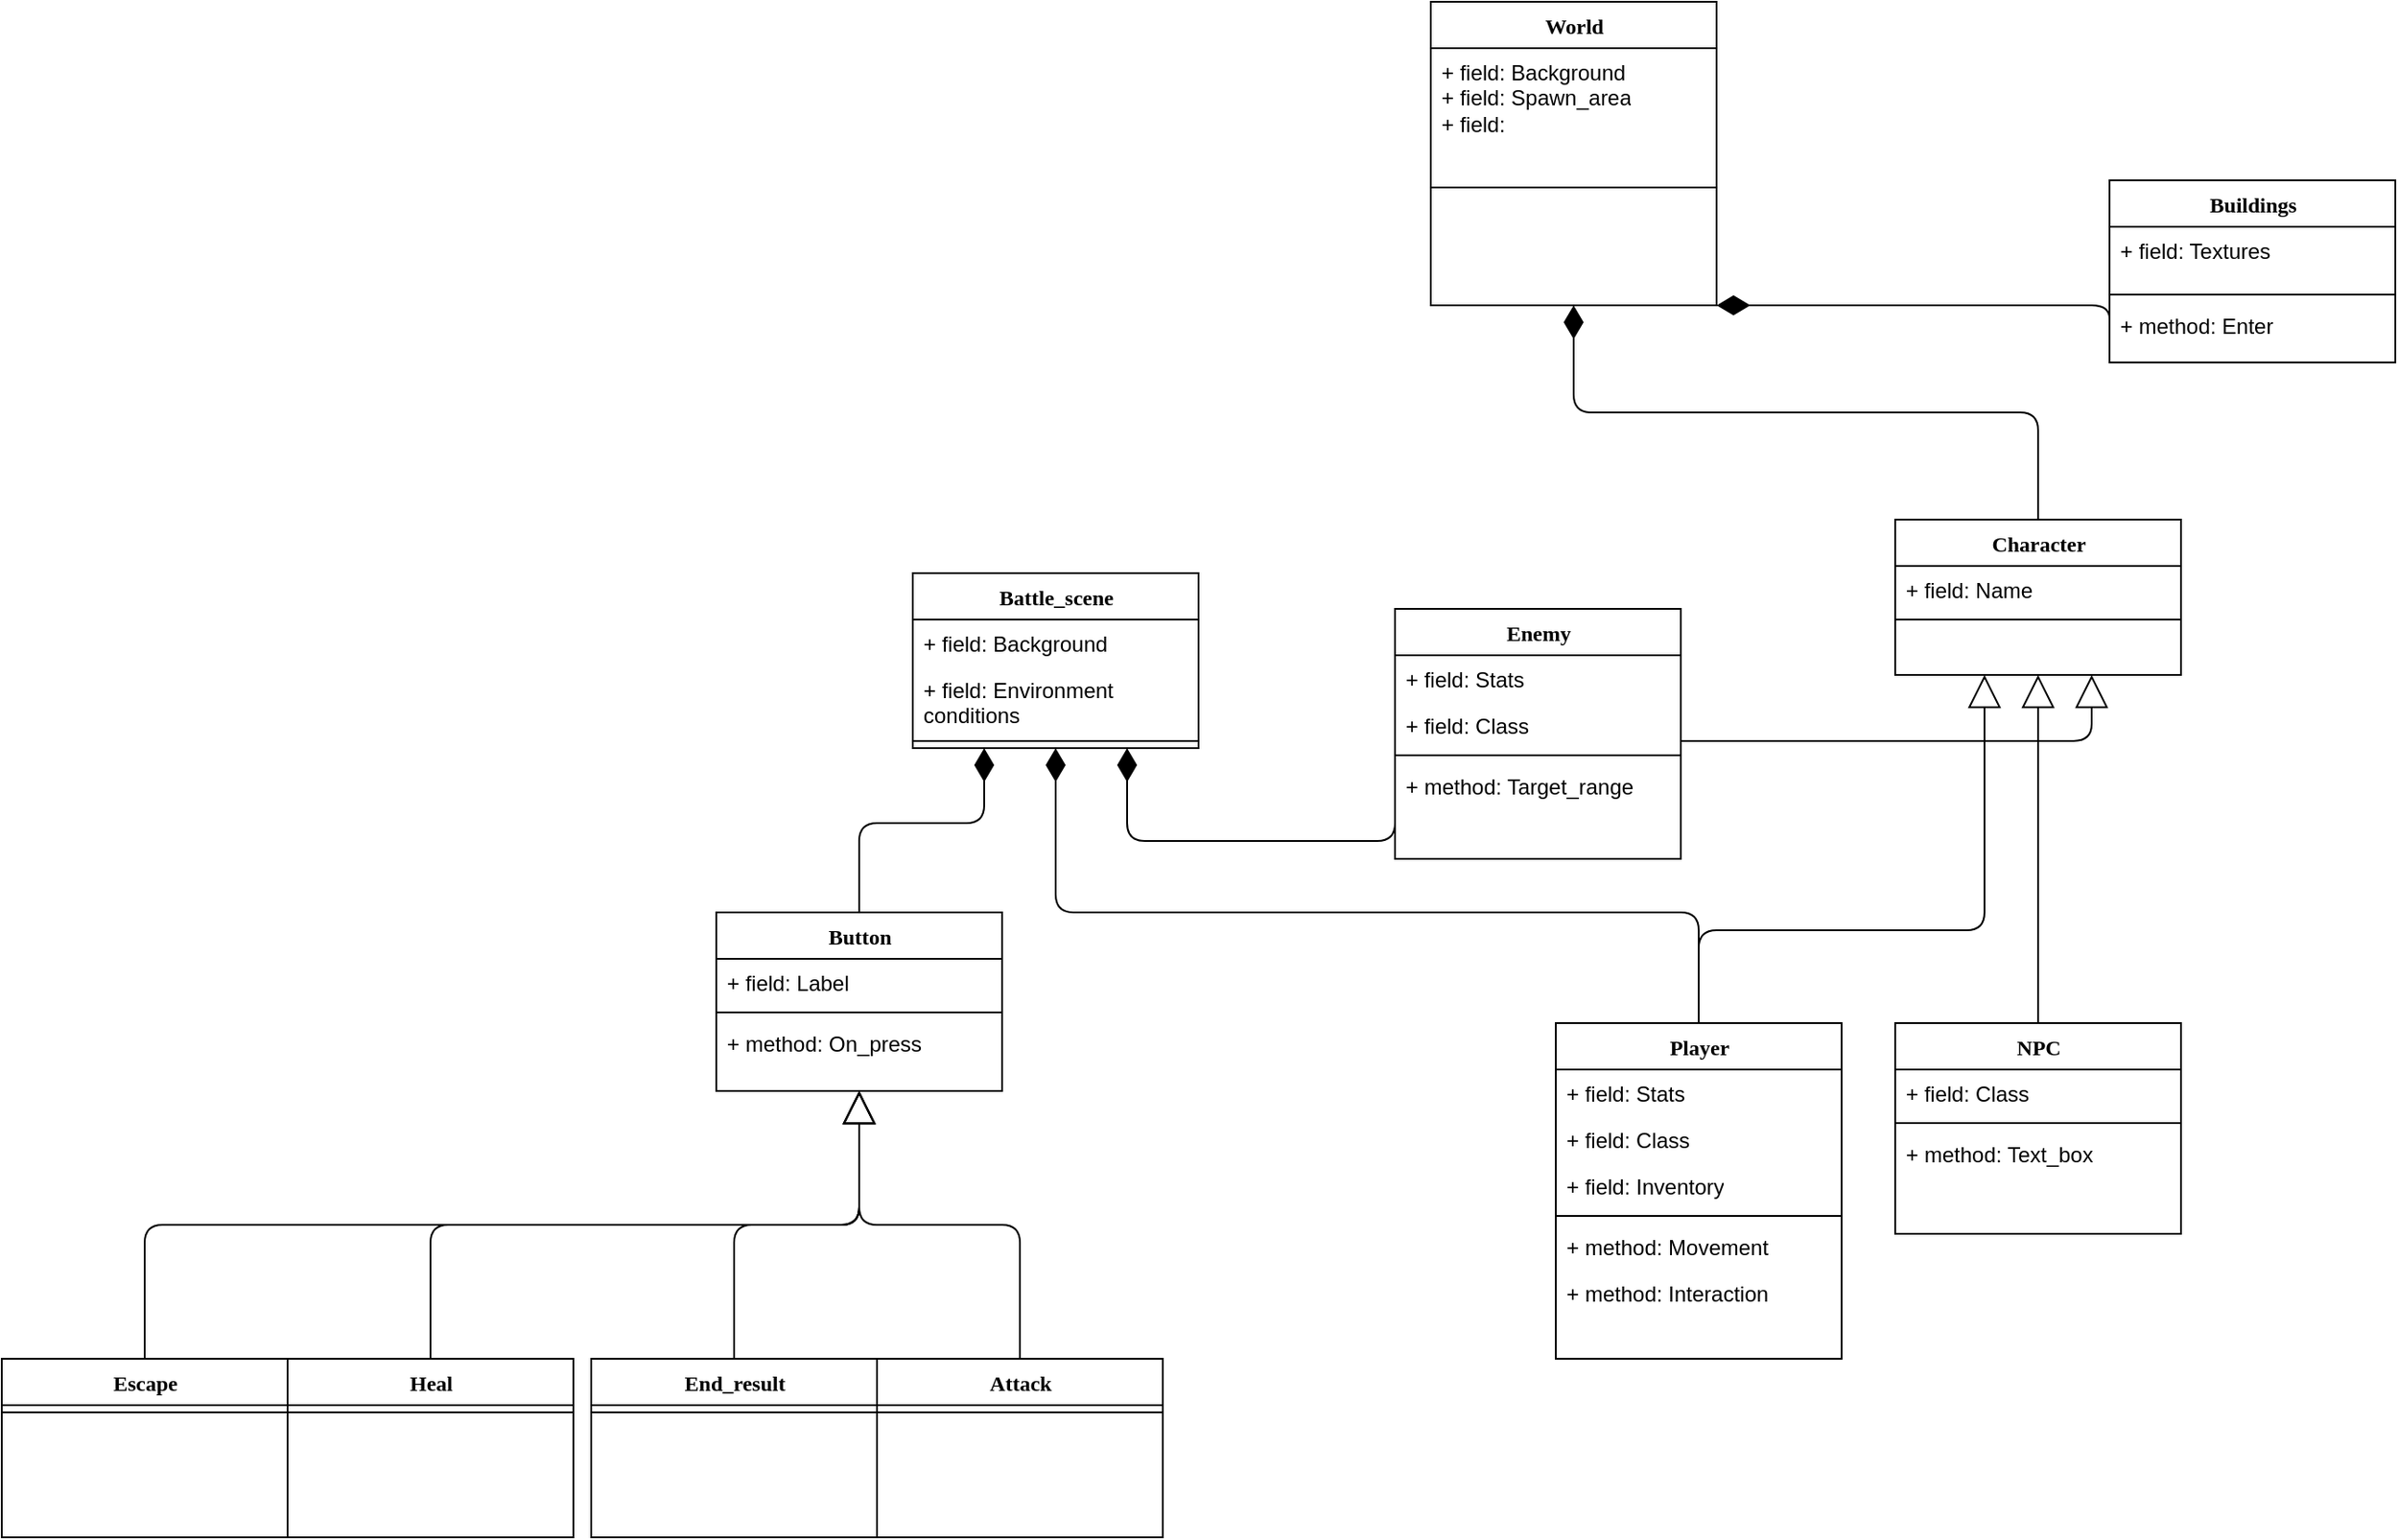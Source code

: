 <mxfile version="20.6.0" type="github"><diagram name="Page-1" id="9f46799a-70d6-7492-0946-bef42562c5a5"><mxGraphModel dx="3162" dy="1949" grid="1" gridSize="10" guides="1" tooltips="1" connect="1" arrows="1" fold="1" page="1" pageScale="1" pageWidth="1100" pageHeight="850" background="none" math="0" shadow="0"><root><mxCell id="0"/><mxCell id="1" parent="0"/><mxCell id="iM10cXqAYJqQdUSXMNyS-48" style="edgeStyle=elbowEdgeStyle;rounded=1;orthogonalLoop=1;jettySize=auto;elbow=vertical;html=1;exitX=0.5;exitY=0;exitDx=0;exitDy=0;endArrow=diamondThin;endFill=1;startSize=8;endSize=16;" parent="1" source="78961159f06e98e8-43" target="iM10cXqAYJqQdUSXMNyS-45" edge="1"><mxGeometry relative="1" as="geometry"/></mxCell><mxCell id="78961159f06e98e8-43" value="Character" style="swimlane;html=1;fontStyle=1;align=center;verticalAlign=top;childLayout=stackLayout;horizontal=1;startSize=26;horizontalStack=0;resizeParent=1;resizeLast=0;collapsible=1;marginBottom=0;swimlaneFillColor=#ffffff;rounded=0;shadow=0;comic=0;labelBackgroundColor=none;strokeWidth=1;fillColor=none;fontFamily=Verdana;fontSize=12" parent="1" vertex="1"><mxGeometry x="740" y="200" width="160" height="87" as="geometry"/></mxCell><mxCell id="78961159f06e98e8-44" value="+ field: Name" style="text;html=1;strokeColor=none;fillColor=none;align=left;verticalAlign=top;spacingLeft=4;spacingRight=4;whiteSpace=wrap;overflow=hidden;rotatable=0;points=[[0,0.5],[1,0.5]];portConstraint=eastwest;" parent="78961159f06e98e8-43" vertex="1"><mxGeometry y="26" width="160" height="26" as="geometry"/></mxCell><mxCell id="78961159f06e98e8-51" value="" style="line;html=1;strokeWidth=1;fillColor=none;align=left;verticalAlign=middle;spacingTop=-1;spacingLeft=3;spacingRight=3;rotatable=0;labelPosition=right;points=[];portConstraint=eastwest;" parent="78961159f06e98e8-43" vertex="1"><mxGeometry y="52" width="160" height="8" as="geometry"/></mxCell><mxCell id="iM10cXqAYJqQdUSXMNyS-22" value="" style="edgeStyle=elbowEdgeStyle;rounded=1;orthogonalLoop=1;jettySize=auto;html=1;endArrow=block;endFill=0;endSize=16;startSize=8;elbow=vertical;exitX=0.5;exitY=0;exitDx=0;exitDy=0;" parent="1" source="iM10cXqAYJqQdUSXMNyS-9" target="78961159f06e98e8-56" edge="1"><mxGeometry relative="1" as="geometry"/></mxCell><mxCell id="iM10cXqAYJqQdUSXMNyS-39" style="edgeStyle=elbowEdgeStyle;rounded=1;orthogonalLoop=1;jettySize=auto;elbow=vertical;html=1;endArrow=block;endFill=0;startSize=8;endSize=16;entryX=0.5;entryY=1;entryDx=0;entryDy=0;" parent="1" source="iM10cXqAYJqQdUSXMNyS-35" target="78961159f06e98e8-56" edge="1"><mxGeometry relative="1" as="geometry"/></mxCell><mxCell id="iM10cXqAYJqQdUSXMNyS-44" style="edgeStyle=elbowEdgeStyle;rounded=1;orthogonalLoop=1;jettySize=auto;elbow=vertical;html=1;endArrow=block;endFill=0;startSize=8;endSize=16;entryX=0.5;entryY=1;entryDx=0;entryDy=0;" parent="1" source="iM10cXqAYJqQdUSXMNyS-40" target="78961159f06e98e8-56" edge="1"><mxGeometry relative="1" as="geometry"/></mxCell><mxCell id="78961159f06e98e8-56" value="Button" style="swimlane;html=1;fontStyle=1;align=center;verticalAlign=top;childLayout=stackLayout;horizontal=1;startSize=26;horizontalStack=0;resizeParent=1;resizeLast=0;collapsible=1;marginBottom=0;swimlaneFillColor=#ffffff;rounded=0;shadow=0;comic=0;labelBackgroundColor=none;strokeWidth=1;fillColor=none;fontFamily=Verdana;fontSize=12" parent="1" vertex="1"><mxGeometry x="80" y="420" width="160" height="100" as="geometry"/></mxCell><mxCell id="78961159f06e98e8-57" value="+ field: Label" style="text;html=1;strokeColor=none;fillColor=none;align=left;verticalAlign=top;spacingLeft=4;spacingRight=4;whiteSpace=wrap;overflow=hidden;rotatable=0;points=[[0,0.5],[1,0.5]];portConstraint=eastwest;" parent="78961159f06e98e8-56" vertex="1"><mxGeometry y="26" width="160" height="26" as="geometry"/></mxCell><mxCell id="78961159f06e98e8-64" value="" style="line;html=1;strokeWidth=1;fillColor=none;align=left;verticalAlign=middle;spacingTop=-1;spacingLeft=3;spacingRight=3;rotatable=0;labelPosition=right;points=[];portConstraint=eastwest;" parent="78961159f06e98e8-56" vertex="1"><mxGeometry y="52" width="160" height="8" as="geometry"/></mxCell><mxCell id="78961159f06e98e8-65" value="+ method: On_press" style="text;html=1;strokeColor=none;fillColor=none;align=left;verticalAlign=top;spacingLeft=4;spacingRight=4;whiteSpace=wrap;overflow=hidden;rotatable=0;points=[[0,0.5],[1,0.5]];portConstraint=eastwest;" parent="78961159f06e98e8-56" vertex="1"><mxGeometry y="60" width="160" height="26" as="geometry"/></mxCell><mxCell id="78961159f06e98e8-130" style="edgeStyle=elbowEdgeStyle;html=1;labelBackgroundColor=none;startFill=0;startSize=8;endArrow=diamondThin;endFill=1;endSize=16;fontFamily=Verdana;fontSize=12;elbow=vertical;" parent="1" source="78961159f06e98e8-82" target="78961159f06e98e8-69" edge="1"><mxGeometry relative="1" as="geometry"><Array as="points"><mxPoint x="450" y="420"/></Array></mxGeometry></mxCell><mxCell id="78961159f06e98e8-69" value="Battle_scene" style="swimlane;html=1;fontStyle=1;align=center;verticalAlign=top;childLayout=stackLayout;horizontal=1;startSize=26;horizontalStack=0;resizeParent=1;resizeLast=0;collapsible=1;marginBottom=0;swimlaneFillColor=#ffffff;rounded=0;shadow=0;comic=0;labelBackgroundColor=none;strokeWidth=1;fillColor=none;fontFamily=Verdana;fontSize=12" parent="1" vertex="1"><mxGeometry x="190" y="230" width="160" height="98" as="geometry"/></mxCell><mxCell id="78961159f06e98e8-70" value="+ field: Background" style="text;html=1;strokeColor=none;fillColor=none;align=left;verticalAlign=top;spacingLeft=4;spacingRight=4;whiteSpace=wrap;overflow=hidden;rotatable=0;points=[[0,0.5],[1,0.5]];portConstraint=eastwest;" parent="78961159f06e98e8-69" vertex="1"><mxGeometry y="26" width="160" height="26" as="geometry"/></mxCell><mxCell id="78961159f06e98e8-71" value="+ field: Environment conditions" style="text;html=1;strokeColor=none;fillColor=none;align=left;verticalAlign=top;spacingLeft=4;spacingRight=4;whiteSpace=wrap;overflow=hidden;rotatable=0;points=[[0,0.5],[1,0.5]];portConstraint=eastwest;" parent="78961159f06e98e8-69" vertex="1"><mxGeometry y="52" width="160" height="38" as="geometry"/></mxCell><mxCell id="78961159f06e98e8-77" value="" style="line;html=1;strokeWidth=1;fillColor=none;align=left;verticalAlign=middle;spacingTop=-1;spacingLeft=3;spacingRight=3;rotatable=0;labelPosition=right;points=[];portConstraint=eastwest;" parent="78961159f06e98e8-69" vertex="1"><mxGeometry y="90" width="160" height="8" as="geometry"/></mxCell><mxCell id="78961159f06e98e8-128" style="edgeStyle=orthogonalEdgeStyle;html=1;labelBackgroundColor=none;startFill=0;startSize=8;endArrow=block;endFill=0;endSize=16;fontFamily=Verdana;fontSize=12;" parent="1" source="78961159f06e98e8-82" target="78961159f06e98e8-43" edge="1"><mxGeometry relative="1" as="geometry"><Array as="points"><mxPoint x="630" y="430"/><mxPoint x="790" y="430"/></Array></mxGeometry></mxCell><mxCell id="78961159f06e98e8-82" value="Player" style="swimlane;html=1;fontStyle=1;align=center;verticalAlign=top;childLayout=stackLayout;horizontal=1;startSize=26;horizontalStack=0;resizeParent=1;resizeLast=0;collapsible=1;marginBottom=0;swimlaneFillColor=#ffffff;rounded=0;shadow=0;comic=0;labelBackgroundColor=none;strokeWidth=1;fillColor=none;fontFamily=Verdana;fontSize=12" parent="1" vertex="1"><mxGeometry x="550" y="482" width="160" height="188" as="geometry"/></mxCell><mxCell id="78961159f06e98e8-83" value="+ field: Stats" style="text;html=1;strokeColor=none;fillColor=none;align=left;verticalAlign=top;spacingLeft=4;spacingRight=4;whiteSpace=wrap;overflow=hidden;rotatable=0;points=[[0,0.5],[1,0.5]];portConstraint=eastwest;" parent="78961159f06e98e8-82" vertex="1"><mxGeometry y="26" width="160" height="26" as="geometry"/></mxCell><mxCell id="78961159f06e98e8-84" value="&lt;div&gt;+ field: Class&lt;/div&gt;&lt;div&gt;&lt;br&gt;&lt;/div&gt;" style="text;html=1;strokeColor=none;fillColor=none;align=left;verticalAlign=top;spacingLeft=4;spacingRight=4;whiteSpace=wrap;overflow=hidden;rotatable=0;points=[[0,0.5],[1,0.5]];portConstraint=eastwest;" parent="78961159f06e98e8-82" vertex="1"><mxGeometry y="52" width="160" height="26" as="geometry"/></mxCell><mxCell id="78961159f06e98e8-85" value="+ field: Inventory" style="text;html=1;strokeColor=none;fillColor=none;align=left;verticalAlign=top;spacingLeft=4;spacingRight=4;whiteSpace=wrap;overflow=hidden;rotatable=0;points=[[0,0.5],[1,0.5]];portConstraint=eastwest;" parent="78961159f06e98e8-82" vertex="1"><mxGeometry y="78" width="160" height="26" as="geometry"/></mxCell><mxCell id="78961159f06e98e8-90" value="" style="line;html=1;strokeWidth=1;fillColor=none;align=left;verticalAlign=middle;spacingTop=-1;spacingLeft=3;spacingRight=3;rotatable=0;labelPosition=right;points=[];portConstraint=eastwest;" parent="78961159f06e98e8-82" vertex="1"><mxGeometry y="104" width="160" height="8" as="geometry"/></mxCell><mxCell id="78961159f06e98e8-91" value="+ method: Movement" style="text;html=1;strokeColor=none;fillColor=none;align=left;verticalAlign=top;spacingLeft=4;spacingRight=4;whiteSpace=wrap;overflow=hidden;rotatable=0;points=[[0,0.5],[1,0.5]];portConstraint=eastwest;" parent="78961159f06e98e8-82" vertex="1"><mxGeometry y="112" width="160" height="26" as="geometry"/></mxCell><mxCell id="78961159f06e98e8-94" value="+ method: Interaction" style="text;html=1;strokeColor=none;fillColor=none;align=left;verticalAlign=top;spacingLeft=4;spacingRight=4;whiteSpace=wrap;overflow=hidden;rotatable=0;points=[[0,0.5],[1,0.5]];portConstraint=eastwest;" parent="78961159f06e98e8-82" vertex="1"><mxGeometry y="138" width="160" height="26" as="geometry"/></mxCell><mxCell id="78961159f06e98e8-127" style="edgeStyle=orthogonalEdgeStyle;html=1;labelBackgroundColor=none;startFill=0;startSize=8;endArrow=block;endFill=0;endSize=16;fontFamily=Verdana;fontSize=12;" parent="1" source="78961159f06e98e8-95" target="78961159f06e98e8-43" edge="1"><mxGeometry relative="1" as="geometry"/></mxCell><mxCell id="78961159f06e98e8-95" value="NPC" style="swimlane;html=1;fontStyle=1;align=center;verticalAlign=top;childLayout=stackLayout;horizontal=1;startSize=26;horizontalStack=0;resizeParent=1;resizeLast=0;collapsible=1;marginBottom=0;swimlaneFillColor=#ffffff;rounded=0;shadow=0;comic=0;labelBackgroundColor=none;strokeWidth=1;fillColor=none;fontFamily=Verdana;fontSize=12" parent="1" vertex="1"><mxGeometry x="740" y="482" width="160" height="118" as="geometry"/></mxCell><mxCell id="78961159f06e98e8-96" value="+ field: Class" style="text;html=1;strokeColor=none;fillColor=none;align=left;verticalAlign=top;spacingLeft=4;spacingRight=4;whiteSpace=wrap;overflow=hidden;rotatable=0;points=[[0,0.5],[1,0.5]];portConstraint=eastwest;" parent="78961159f06e98e8-95" vertex="1"><mxGeometry y="26" width="160" height="26" as="geometry"/></mxCell><mxCell id="78961159f06e98e8-103" value="" style="line;html=1;strokeWidth=1;fillColor=none;align=left;verticalAlign=middle;spacingTop=-1;spacingLeft=3;spacingRight=3;rotatable=0;labelPosition=right;points=[];portConstraint=eastwest;" parent="78961159f06e98e8-95" vertex="1"><mxGeometry y="52" width="160" height="8" as="geometry"/></mxCell><mxCell id="iM10cXqAYJqQdUSXMNyS-4" value="+ method: Text_box" style="text;html=1;strokeColor=none;fillColor=none;align=left;verticalAlign=top;spacingLeft=4;spacingRight=4;whiteSpace=wrap;overflow=hidden;rotatable=0;points=[[0,0.5],[1,0.5]];portConstraint=eastwest;" parent="78961159f06e98e8-95" vertex="1"><mxGeometry y="60" width="160" height="26" as="geometry"/></mxCell><mxCell id="78961159f06e98e8-126" style="edgeStyle=orthogonalEdgeStyle;html=1;labelBackgroundColor=none;startFill=0;startSize=8;endArrow=block;endFill=0;endSize=16;fontFamily=Verdana;fontSize=12;" parent="1" source="78961159f06e98e8-108" target="78961159f06e98e8-43" edge="1"><mxGeometry relative="1" as="geometry"><Array as="points"><mxPoint x="850" y="324"/></Array></mxGeometry></mxCell><mxCell id="78961159f06e98e8-108" value="Enemy" style="swimlane;html=1;fontStyle=1;align=center;verticalAlign=top;childLayout=stackLayout;horizontal=1;startSize=26;horizontalStack=0;resizeParent=1;resizeLast=0;collapsible=1;marginBottom=0;swimlaneFillColor=#ffffff;rounded=0;shadow=0;comic=0;labelBackgroundColor=none;strokeWidth=1;fillColor=none;fontFamily=Verdana;fontSize=12" parent="1" vertex="1"><mxGeometry x="460" y="250" width="160" height="140" as="geometry"/></mxCell><mxCell id="78961159f06e98e8-109" value="+ field: Stats" style="text;html=1;strokeColor=none;fillColor=none;align=left;verticalAlign=top;spacingLeft=4;spacingRight=4;whiteSpace=wrap;overflow=hidden;rotatable=0;points=[[0,0.5],[1,0.5]];portConstraint=eastwest;" parent="78961159f06e98e8-108" vertex="1"><mxGeometry y="26" width="160" height="26" as="geometry"/></mxCell><mxCell id="78961159f06e98e8-110" value="+ field: Class" style="text;html=1;strokeColor=none;fillColor=none;align=left;verticalAlign=top;spacingLeft=4;spacingRight=4;whiteSpace=wrap;overflow=hidden;rotatable=0;points=[[0,0.5],[1,0.5]];portConstraint=eastwest;" parent="78961159f06e98e8-108" vertex="1"><mxGeometry y="52" width="160" height="26" as="geometry"/></mxCell><mxCell id="78961159f06e98e8-116" value="" style="line;html=1;strokeWidth=1;fillColor=none;align=left;verticalAlign=middle;spacingTop=-1;spacingLeft=3;spacingRight=3;rotatable=0;labelPosition=right;points=[];portConstraint=eastwest;" parent="78961159f06e98e8-108" vertex="1"><mxGeometry y="78" width="160" height="8" as="geometry"/></mxCell><mxCell id="78961159f06e98e8-117" value="+ method: Target_range" style="text;html=1;strokeColor=none;fillColor=none;align=left;verticalAlign=top;spacingLeft=4;spacingRight=4;whiteSpace=wrap;overflow=hidden;rotatable=0;points=[[0,0.5],[1,0.5]];portConstraint=eastwest;" parent="78961159f06e98e8-108" vertex="1"><mxGeometry y="86" width="160" height="34" as="geometry"/></mxCell><mxCell id="iM10cXqAYJqQdUSXMNyS-1" style="edgeStyle=elbowEdgeStyle;html=1;labelBackgroundColor=none;startFill=0;startSize=8;endArrow=diamondThin;endFill=1;endSize=16;fontFamily=Verdana;fontSize=12;elbow=vertical;exitX=0;exitY=0.5;exitDx=0;exitDy=0;entryX=0.75;entryY=1;entryDx=0;entryDy=0;" parent="1" source="78961159f06e98e8-110" target="78961159f06e98e8-69" edge="1"><mxGeometry relative="1" as="geometry"><mxPoint x="710" y="328" as="sourcePoint"/><mxPoint x="380" y="300" as="targetPoint"/><Array as="points"><mxPoint x="390" y="380"/><mxPoint x="370" y="260"/><mxPoint x="370" y="310"/><mxPoint x="370" y="320"/></Array></mxGeometry></mxCell><mxCell id="iM10cXqAYJqQdUSXMNyS-2" style="edgeStyle=elbowEdgeStyle;html=1;labelBackgroundColor=none;startFill=0;startSize=8;endArrow=diamondThin;endFill=1;endSize=16;fontFamily=Verdana;fontSize=12;elbow=vertical;exitX=0.5;exitY=0;exitDx=0;exitDy=0;entryX=0.25;entryY=1;entryDx=0;entryDy=0;" parent="1" source="78961159f06e98e8-56" target="78961159f06e98e8-69" edge="1"><mxGeometry relative="1" as="geometry"><mxPoint x="440" y="397.0" as="sourcePoint"/><mxPoint x="290" y="486" as="targetPoint"/><Array as="points"><mxPoint x="200" y="370"/><mxPoint x="350" y="342"/><mxPoint x="350" y="392"/><mxPoint x="350" y="402"/></Array></mxGeometry></mxCell><mxCell id="iM10cXqAYJqQdUSXMNyS-5" value="End_result" style="swimlane;html=1;fontStyle=1;align=center;verticalAlign=top;childLayout=stackLayout;horizontal=1;startSize=26;horizontalStack=0;resizeParent=1;resizeLast=0;collapsible=1;marginBottom=0;swimlaneFillColor=#ffffff;rounded=0;shadow=0;comic=0;labelBackgroundColor=none;strokeWidth=1;fillColor=none;fontFamily=Verdana;fontSize=12" parent="1" vertex="1"><mxGeometry x="10" y="670" width="160" height="100" as="geometry"/></mxCell><mxCell id="iM10cXqAYJqQdUSXMNyS-7" value="" style="line;html=1;strokeWidth=1;fillColor=none;align=left;verticalAlign=middle;spacingTop=-1;spacingLeft=3;spacingRight=3;rotatable=0;labelPosition=right;points=[];portConstraint=eastwest;" parent="iM10cXqAYJqQdUSXMNyS-5" vertex="1"><mxGeometry y="26" width="160" height="8" as="geometry"/></mxCell><mxCell id="iM10cXqAYJqQdUSXMNyS-9" value="Attack" style="swimlane;html=1;fontStyle=1;align=center;verticalAlign=top;childLayout=stackLayout;horizontal=1;startSize=26;horizontalStack=0;resizeParent=1;resizeLast=0;collapsible=1;marginBottom=0;swimlaneFillColor=#ffffff;rounded=0;shadow=0;comic=0;labelBackgroundColor=none;strokeWidth=1;fillColor=none;fontFamily=Verdana;fontSize=12" parent="1" vertex="1"><mxGeometry x="170" y="670" width="160" height="100" as="geometry"/></mxCell><mxCell id="iM10cXqAYJqQdUSXMNyS-11" value="" style="line;html=1;strokeWidth=1;fillColor=none;align=left;verticalAlign=middle;spacingTop=-1;spacingLeft=3;spacingRight=3;rotatable=0;labelPosition=right;points=[];portConstraint=eastwest;" parent="iM10cXqAYJqQdUSXMNyS-9" vertex="1"><mxGeometry y="26" width="160" height="8" as="geometry"/></mxCell><mxCell id="iM10cXqAYJqQdUSXMNyS-23" value="" style="edgeStyle=elbowEdgeStyle;rounded=1;orthogonalLoop=1;jettySize=auto;html=1;endArrow=block;endFill=0;endSize=16;startSize=8;exitX=0.5;exitY=0;exitDx=0;exitDy=0;entryX=0.5;entryY=1;entryDx=0;entryDy=0;elbow=vertical;" parent="1" source="iM10cXqAYJqQdUSXMNyS-5" target="78961159f06e98e8-56" edge="1"><mxGeometry relative="1" as="geometry"><mxPoint x="250" y="649" as="sourcePoint"/><mxPoint x="170" y="530" as="targetPoint"/></mxGeometry></mxCell><mxCell id="iM10cXqAYJqQdUSXMNyS-35" value="Heal" style="swimlane;html=1;fontStyle=1;align=center;verticalAlign=top;childLayout=stackLayout;horizontal=1;startSize=26;horizontalStack=0;resizeParent=1;resizeLast=0;collapsible=1;marginBottom=0;swimlaneFillColor=#ffffff;rounded=0;shadow=0;comic=0;labelBackgroundColor=none;strokeWidth=1;fillColor=none;fontFamily=Verdana;fontSize=12" parent="1" vertex="1"><mxGeometry x="-160" y="670" width="160" height="100" as="geometry"/></mxCell><mxCell id="iM10cXqAYJqQdUSXMNyS-37" value="" style="line;html=1;strokeWidth=1;fillColor=none;align=left;verticalAlign=middle;spacingTop=-1;spacingLeft=3;spacingRight=3;rotatable=0;labelPosition=right;points=[];portConstraint=eastwest;" parent="iM10cXqAYJqQdUSXMNyS-35" vertex="1"><mxGeometry y="26" width="160" height="8" as="geometry"/></mxCell><mxCell id="iM10cXqAYJqQdUSXMNyS-40" value="Escape" style="swimlane;html=1;fontStyle=1;align=center;verticalAlign=top;childLayout=stackLayout;horizontal=1;startSize=26;horizontalStack=0;resizeParent=1;resizeLast=0;collapsible=1;marginBottom=0;swimlaneFillColor=#ffffff;rounded=0;shadow=0;comic=0;labelBackgroundColor=none;strokeWidth=1;fillColor=none;fontFamily=Verdana;fontSize=12" parent="1" vertex="1"><mxGeometry x="-320" y="670" width="160" height="100" as="geometry"/></mxCell><mxCell id="iM10cXqAYJqQdUSXMNyS-42" value="" style="line;html=1;strokeWidth=1;fillColor=none;align=left;verticalAlign=middle;spacingTop=-1;spacingLeft=3;spacingRight=3;rotatable=0;labelPosition=right;points=[];portConstraint=eastwest;" parent="iM10cXqAYJqQdUSXMNyS-40" vertex="1"><mxGeometry y="26" width="160" height="8" as="geometry"/></mxCell><mxCell id="iM10cXqAYJqQdUSXMNyS-53" style="edgeStyle=elbowEdgeStyle;rounded=1;orthogonalLoop=1;jettySize=auto;elbow=vertical;html=1;endArrow=diamondThin;endFill=1;startSize=8;endSize=16;entryX=1;entryY=1;entryDx=0;entryDy=0;exitX=0;exitY=0.5;exitDx=0;exitDy=0;" parent="1" source="iM10cXqAYJqQdUSXMNyS-54" target="iM10cXqAYJqQdUSXMNyS-45" edge="1"><mxGeometry relative="1" as="geometry"><mxPoint x="740" y="50" as="sourcePoint"/><Array as="points"><mxPoint x="670" y="80"/></Array></mxGeometry></mxCell><mxCell id="iM10cXqAYJqQdUSXMNyS-45" value="World" style="swimlane;html=1;fontStyle=1;align=center;verticalAlign=top;childLayout=stackLayout;horizontal=1;startSize=26;horizontalStack=0;resizeParent=1;resizeLast=0;collapsible=1;marginBottom=0;swimlaneFillColor=#ffffff;rounded=0;shadow=0;comic=0;labelBackgroundColor=none;strokeWidth=1;fillColor=none;fontFamily=Verdana;fontSize=12" parent="1" vertex="1"><mxGeometry x="480" y="-90" width="160" height="170" as="geometry"/></mxCell><mxCell id="iM10cXqAYJqQdUSXMNyS-46" value="&lt;div&gt;+ field: Background&lt;/div&gt;&lt;div&gt;+ field: Spawn_area&lt;/div&gt;&lt;div&gt;+ field:&lt;br&gt;&lt;/div&gt;" style="text;html=1;strokeColor=none;fillColor=none;align=left;verticalAlign=top;spacingLeft=4;spacingRight=4;whiteSpace=wrap;overflow=hidden;rotatable=0;points=[[0,0.5],[1,0.5]];portConstraint=eastwest;" parent="iM10cXqAYJqQdUSXMNyS-45" vertex="1"><mxGeometry y="26" width="160" height="74" as="geometry"/></mxCell><mxCell id="iM10cXqAYJqQdUSXMNyS-47" value="" style="line;html=1;strokeWidth=1;fillColor=none;align=left;verticalAlign=middle;spacingTop=-1;spacingLeft=3;spacingRight=3;rotatable=0;labelPosition=right;points=[];portConstraint=eastwest;" parent="iM10cXqAYJqQdUSXMNyS-45" vertex="1"><mxGeometry y="100" width="160" height="8" as="geometry"/></mxCell><mxCell id="iM10cXqAYJqQdUSXMNyS-50" value="Buildings" style="swimlane;html=1;fontStyle=1;align=center;verticalAlign=top;childLayout=stackLayout;horizontal=1;startSize=26;horizontalStack=0;resizeParent=1;resizeLast=0;collapsible=1;marginBottom=0;swimlaneFillColor=#ffffff;rounded=0;shadow=0;comic=0;labelBackgroundColor=none;strokeWidth=1;fillColor=none;fontFamily=Verdana;fontSize=12" parent="1" vertex="1"><mxGeometry x="860" y="10" width="160" height="102" as="geometry"/></mxCell><mxCell id="iM10cXqAYJqQdUSXMNyS-51" value="&lt;div&gt;+ field: Textures&lt;/div&gt;" style="text;html=1;strokeColor=none;fillColor=none;align=left;verticalAlign=top;spacingLeft=4;spacingRight=4;whiteSpace=wrap;overflow=hidden;rotatable=0;points=[[0,0.5],[1,0.5]];portConstraint=eastwest;" parent="iM10cXqAYJqQdUSXMNyS-50" vertex="1"><mxGeometry y="26" width="160" height="34" as="geometry"/></mxCell><mxCell id="iM10cXqAYJqQdUSXMNyS-52" value="" style="line;html=1;strokeWidth=1;fillColor=none;align=left;verticalAlign=middle;spacingTop=-1;spacingLeft=3;spacingRight=3;rotatable=0;labelPosition=right;points=[];portConstraint=eastwest;" parent="iM10cXqAYJqQdUSXMNyS-50" vertex="1"><mxGeometry y="60" width="160" height="8" as="geometry"/></mxCell><mxCell id="iM10cXqAYJqQdUSXMNyS-54" value="+ method: Enter" style="text;html=1;strokeColor=none;fillColor=none;align=left;verticalAlign=top;spacingLeft=4;spacingRight=4;whiteSpace=wrap;overflow=hidden;rotatable=0;points=[[0,0.5],[1,0.5]];portConstraint=eastwest;" parent="iM10cXqAYJqQdUSXMNyS-50" vertex="1"><mxGeometry y="68" width="160" height="34" as="geometry"/></mxCell></root></mxGraphModel></diagram></mxfile>